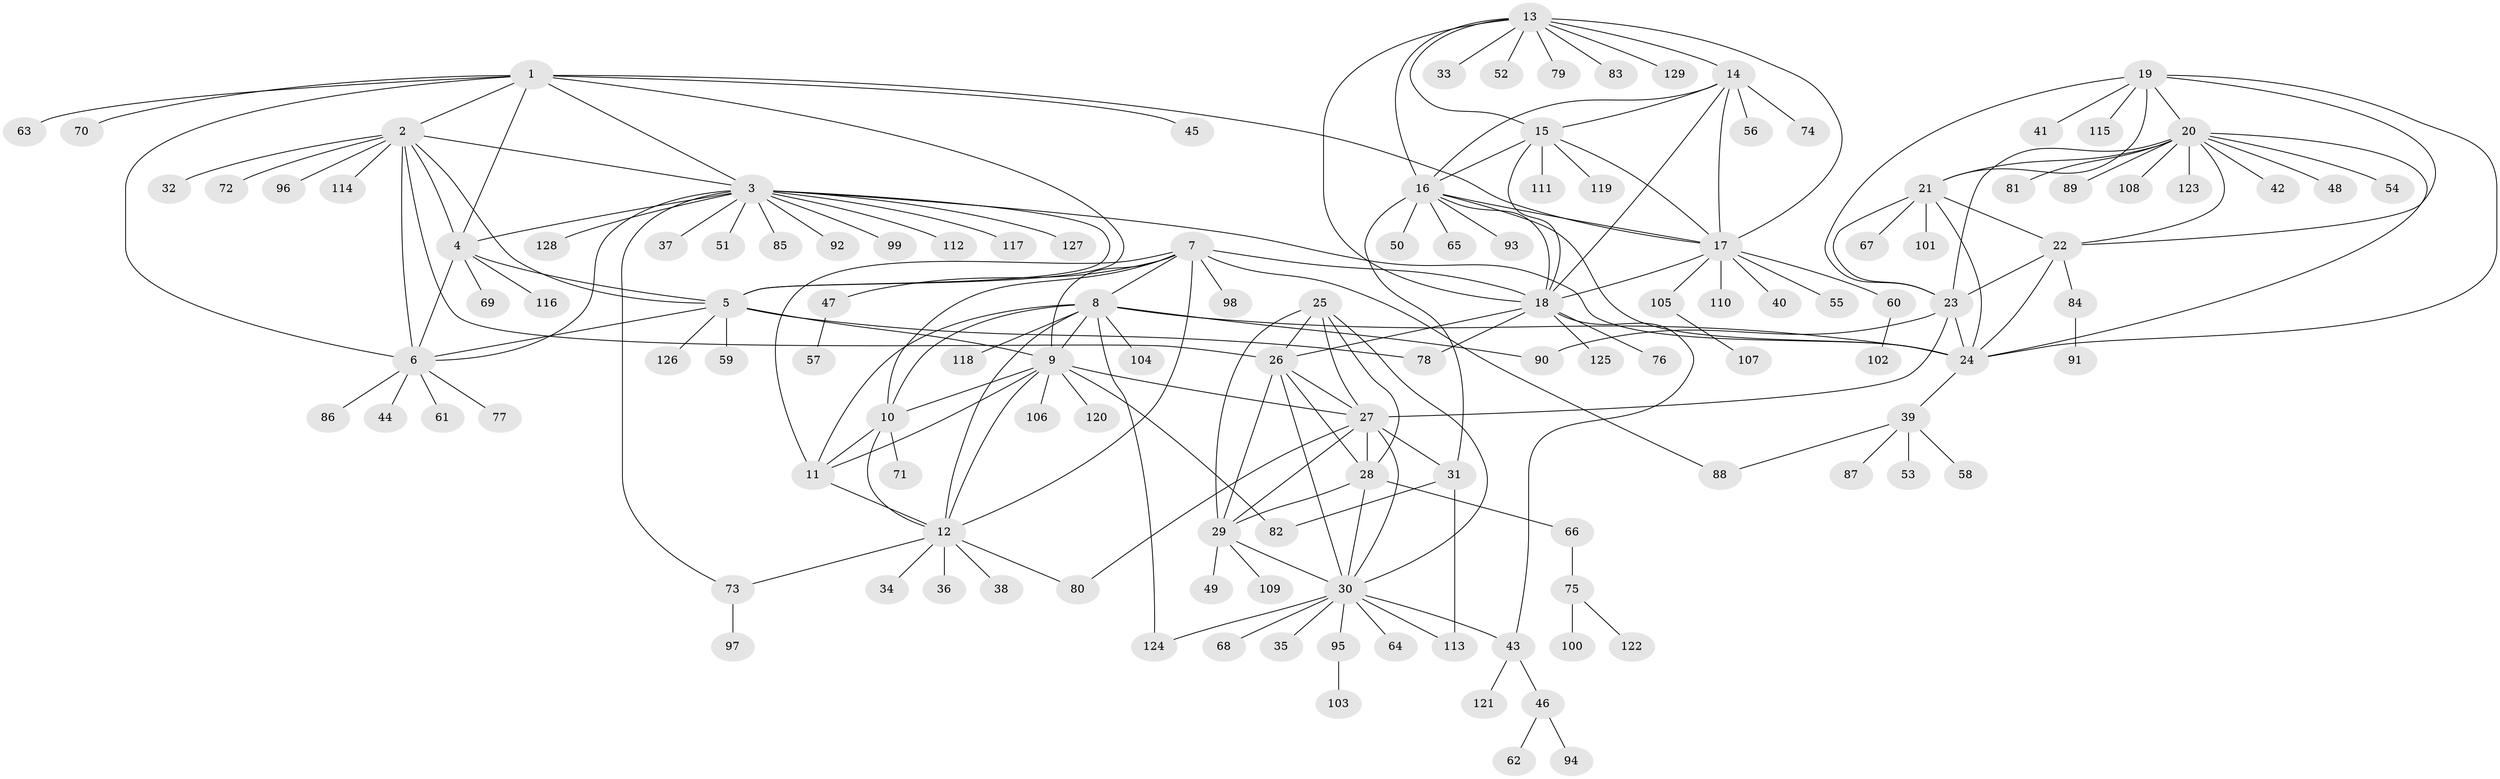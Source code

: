 // Generated by graph-tools (version 1.1) at 2025/37/03/09/25 02:37:35]
// undirected, 129 vertices, 194 edges
graph export_dot {
graph [start="1"]
  node [color=gray90,style=filled];
  1;
  2;
  3;
  4;
  5;
  6;
  7;
  8;
  9;
  10;
  11;
  12;
  13;
  14;
  15;
  16;
  17;
  18;
  19;
  20;
  21;
  22;
  23;
  24;
  25;
  26;
  27;
  28;
  29;
  30;
  31;
  32;
  33;
  34;
  35;
  36;
  37;
  38;
  39;
  40;
  41;
  42;
  43;
  44;
  45;
  46;
  47;
  48;
  49;
  50;
  51;
  52;
  53;
  54;
  55;
  56;
  57;
  58;
  59;
  60;
  61;
  62;
  63;
  64;
  65;
  66;
  67;
  68;
  69;
  70;
  71;
  72;
  73;
  74;
  75;
  76;
  77;
  78;
  79;
  80;
  81;
  82;
  83;
  84;
  85;
  86;
  87;
  88;
  89;
  90;
  91;
  92;
  93;
  94;
  95;
  96;
  97;
  98;
  99;
  100;
  101;
  102;
  103;
  104;
  105;
  106;
  107;
  108;
  109;
  110;
  111;
  112;
  113;
  114;
  115;
  116;
  117;
  118;
  119;
  120;
  121;
  122;
  123;
  124;
  125;
  126;
  127;
  128;
  129;
  1 -- 2;
  1 -- 3;
  1 -- 4;
  1 -- 5;
  1 -- 6;
  1 -- 17;
  1 -- 45;
  1 -- 63;
  1 -- 70;
  2 -- 3;
  2 -- 4;
  2 -- 5;
  2 -- 6;
  2 -- 26;
  2 -- 32;
  2 -- 72;
  2 -- 96;
  2 -- 114;
  3 -- 4;
  3 -- 5;
  3 -- 6;
  3 -- 24;
  3 -- 37;
  3 -- 51;
  3 -- 73;
  3 -- 85;
  3 -- 92;
  3 -- 99;
  3 -- 112;
  3 -- 117;
  3 -- 127;
  3 -- 128;
  4 -- 5;
  4 -- 6;
  4 -- 69;
  4 -- 116;
  5 -- 6;
  5 -- 9;
  5 -- 59;
  5 -- 78;
  5 -- 126;
  6 -- 44;
  6 -- 61;
  6 -- 77;
  6 -- 86;
  7 -- 8;
  7 -- 9;
  7 -- 10;
  7 -- 11;
  7 -- 12;
  7 -- 18;
  7 -- 47;
  7 -- 88;
  7 -- 98;
  8 -- 9;
  8 -- 10;
  8 -- 11;
  8 -- 12;
  8 -- 24;
  8 -- 90;
  8 -- 104;
  8 -- 118;
  8 -- 124;
  9 -- 10;
  9 -- 11;
  9 -- 12;
  9 -- 27;
  9 -- 82;
  9 -- 106;
  9 -- 120;
  10 -- 11;
  10 -- 12;
  10 -- 71;
  11 -- 12;
  12 -- 34;
  12 -- 36;
  12 -- 38;
  12 -- 73;
  12 -- 80;
  13 -- 14;
  13 -- 15;
  13 -- 16;
  13 -- 17;
  13 -- 18;
  13 -- 33;
  13 -- 52;
  13 -- 79;
  13 -- 83;
  13 -- 129;
  14 -- 15;
  14 -- 16;
  14 -- 17;
  14 -- 18;
  14 -- 56;
  14 -- 74;
  15 -- 16;
  15 -- 17;
  15 -- 18;
  15 -- 111;
  15 -- 119;
  16 -- 17;
  16 -- 18;
  16 -- 24;
  16 -- 31;
  16 -- 50;
  16 -- 65;
  16 -- 93;
  17 -- 18;
  17 -- 40;
  17 -- 55;
  17 -- 60;
  17 -- 105;
  17 -- 110;
  18 -- 26;
  18 -- 43;
  18 -- 76;
  18 -- 78;
  18 -- 125;
  19 -- 20;
  19 -- 21;
  19 -- 22;
  19 -- 23;
  19 -- 24;
  19 -- 41;
  19 -- 115;
  20 -- 21;
  20 -- 22;
  20 -- 23;
  20 -- 24;
  20 -- 42;
  20 -- 48;
  20 -- 54;
  20 -- 81;
  20 -- 89;
  20 -- 108;
  20 -- 123;
  21 -- 22;
  21 -- 23;
  21 -- 24;
  21 -- 67;
  21 -- 101;
  22 -- 23;
  22 -- 24;
  22 -- 84;
  23 -- 24;
  23 -- 27;
  23 -- 90;
  24 -- 39;
  25 -- 26;
  25 -- 27;
  25 -- 28;
  25 -- 29;
  25 -- 30;
  26 -- 27;
  26 -- 28;
  26 -- 29;
  26 -- 30;
  27 -- 28;
  27 -- 29;
  27 -- 30;
  27 -- 31;
  27 -- 80;
  28 -- 29;
  28 -- 30;
  28 -- 66;
  29 -- 30;
  29 -- 49;
  29 -- 109;
  30 -- 35;
  30 -- 43;
  30 -- 64;
  30 -- 68;
  30 -- 95;
  30 -- 113;
  30 -- 124;
  31 -- 82;
  31 -- 113;
  39 -- 53;
  39 -- 58;
  39 -- 87;
  39 -- 88;
  43 -- 46;
  43 -- 121;
  46 -- 62;
  46 -- 94;
  47 -- 57;
  60 -- 102;
  66 -- 75;
  73 -- 97;
  75 -- 100;
  75 -- 122;
  84 -- 91;
  95 -- 103;
  105 -- 107;
}
